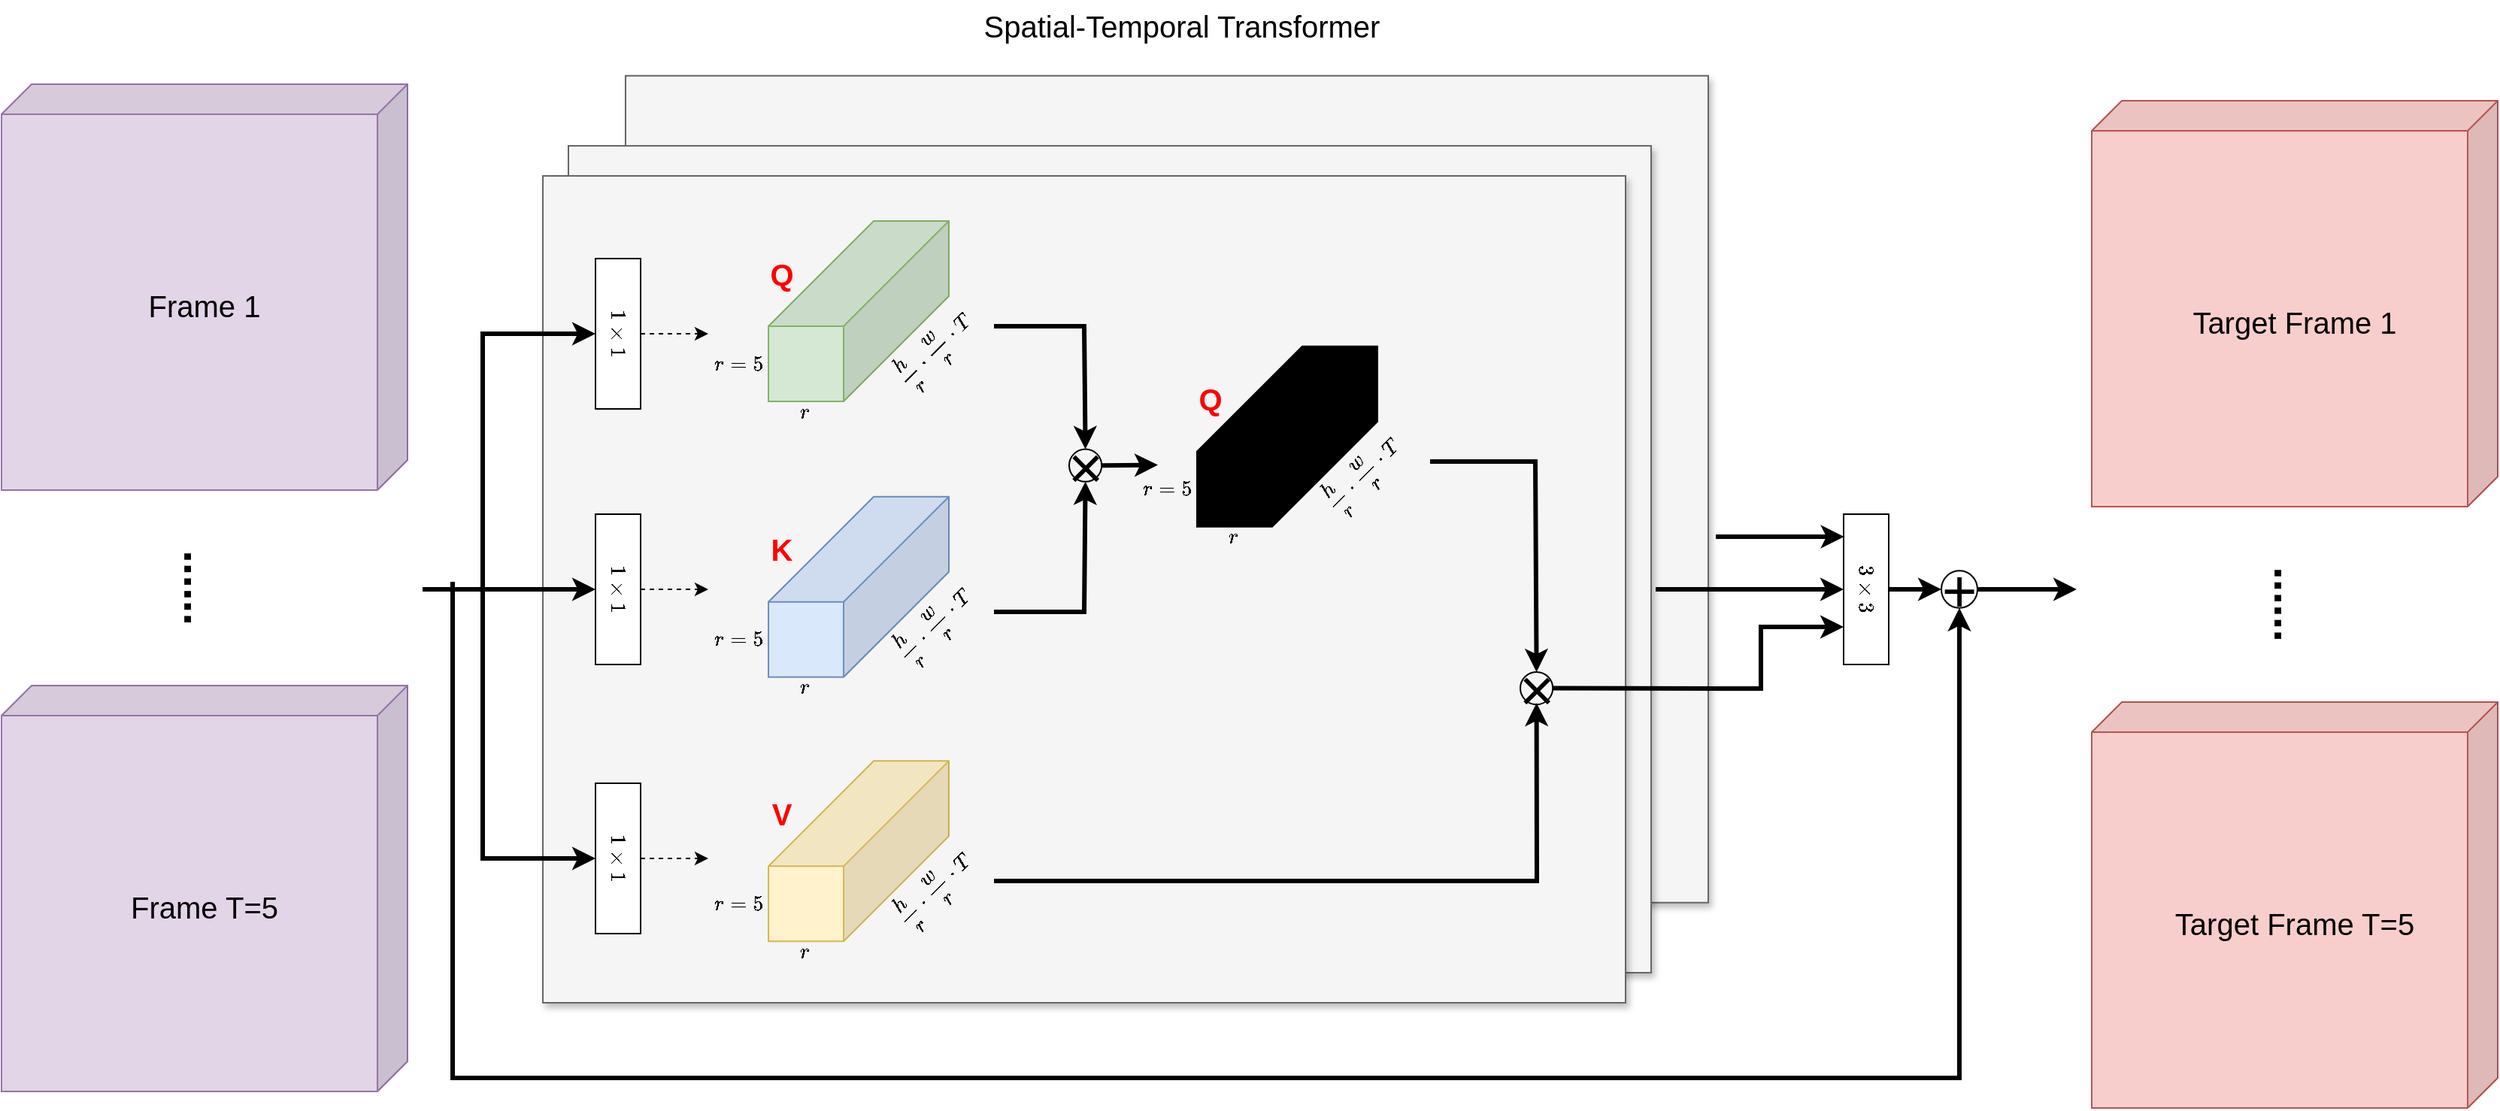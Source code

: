 <mxfile version="26.2.13">
  <diagram name="第 1 页" id="pIs1Afb2l3MKs7CWeh5d">
    <mxGraphModel dx="2725" dy="2191" grid="1" gridSize="10" guides="1" tooltips="1" connect="1" arrows="1" fold="1" page="1" pageScale="1" pageWidth="827" pageHeight="1169" math="1" shadow="0">
      <root>
        <mxCell id="0" />
        <mxCell id="1" parent="0" />
        <mxCell id="wzG9fp-TXqBZrBH7T6T_-55" value="" style="rounded=0;whiteSpace=wrap;html=1;align=center;verticalAlign=middle;fontFamily=Helvetica;fontSize=12;autosize=1;resizable=1;fillColor=#f5f5f5;container=0;movable=1;rotatable=1;deletable=1;editable=1;locked=0;connectable=1;strokeColor=#666666;fontColor=#333333;shadow=1;" vertex="1" parent="1">
          <mxGeometry x="145" y="23.39" width="720" height="550" as="geometry" />
        </mxCell>
        <mxCell id="wzG9fp-TXqBZrBH7T6T_-53" value="" style="rounded=0;whiteSpace=wrap;html=1;align=center;verticalAlign=middle;fontFamily=Helvetica;fontSize=12;autosize=1;resizable=1;fillColor=#f5f5f5;container=0;movable=1;rotatable=1;deletable=1;editable=1;locked=0;connectable=1;strokeColor=#666666;fontColor=#333333;shadow=1;" vertex="1" parent="1">
          <mxGeometry x="107" y="70" width="720" height="550" as="geometry" />
        </mxCell>
        <mxCell id="wzG9fp-TXqBZrBH7T6T_-49" value="" style="rounded=0;whiteSpace=wrap;html=1;align=center;verticalAlign=middle;fontFamily=Helvetica;fontSize=12;autosize=1;resizable=1;fillColor=#f5f5f5;container=0;movable=1;rotatable=1;deletable=1;editable=1;locked=0;connectable=1;strokeColor=#666666;fontColor=#333333;shadow=1;" vertex="1" parent="1">
          <mxGeometry x="90" y="90" width="720" height="550" as="geometry" />
        </mxCell>
        <mxCell id="wzG9fp-TXqBZrBH7T6T_-10" value="" style="group;fontSize=20;" vertex="1" connectable="0" parent="1">
          <mxGeometry x="190" y="116.612" width="248.388" height="176.777" as="geometry" />
        </mxCell>
        <mxCell id="wzG9fp-TXqBZrBH7T6T_-1" value="" style="shape=cube;whiteSpace=wrap;html=1;boundedLbl=1;backgroundOutline=1;darkOpacity=0.05;darkOpacity2=0.1;size=70;flipH=1;fillColor=#d5e8d4;strokeColor=#82b366;container=0;" vertex="1" parent="wzG9fp-TXqBZrBH7T6T_-10">
          <mxGeometry x="50" y="3.388" width="120" height="120" as="geometry" />
        </mxCell>
        <mxCell id="wzG9fp-TXqBZrBH7T6T_-4" value="$$r=5$$" style="text;align=center;verticalAlign=middle;whiteSpace=wrap;rounded=0;html=1;horizontal=1;container=0;" vertex="1" parent="wzG9fp-TXqBZrBH7T6T_-10">
          <mxGeometry y="83.388" width="60" height="30" as="geometry" />
        </mxCell>
        <mxCell id="wzG9fp-TXqBZrBH7T6T_-6" value="$$r$$" style="text;align=center;verticalAlign=middle;whiteSpace=wrap;rounded=0;html=1;horizontal=1;container=0;" vertex="1" parent="wzG9fp-TXqBZrBH7T6T_-10">
          <mxGeometry x="44" y="115.388" width="60" height="30" as="geometry" />
        </mxCell>
        <mxCell id="wzG9fp-TXqBZrBH7T6T_-7" value="$$\frac{h}{r}\cdot \frac{w}{r}\cdot T$$" style="text;html=1;align=center;verticalAlign=middle;whiteSpace=wrap;rounded=0;fontFamily=Helvetica;fontSize=12;fontColor=default;autosize=1;resizable=0;rotation=-45;container=0;" vertex="1" parent="wzG9fp-TXqBZrBH7T6T_-10">
          <mxGeometry x="50" y="73.388" width="220" height="30" as="geometry" />
        </mxCell>
        <mxCell id="wzG9fp-TXqBZrBH7T6T_-9" value="&lt;b&gt;&lt;font style=&quot;color: rgb(255, 0, 0); font-size: 20px;&quot;&gt;Q&lt;/font&gt;&lt;/b&gt;" style="text;html=1;align=center;verticalAlign=middle;whiteSpace=wrap;rounded=0;fontFamily=Helvetica;fontSize=12;fontColor=default;autosize=1;resizable=0;container=0;" vertex="1" parent="wzG9fp-TXqBZrBH7T6T_-10">
          <mxGeometry x="39" y="18.388" width="40" height="40" as="geometry" />
        </mxCell>
        <mxCell id="wzG9fp-TXqBZrBH7T6T_-11" value="" style="group;fontSize=20;" vertex="1" connectable="0" parent="1">
          <mxGeometry x="190" y="300.002" width="248.388" height="176.777" as="geometry" />
        </mxCell>
        <mxCell id="wzG9fp-TXqBZrBH7T6T_-12" value="" style="shape=cube;whiteSpace=wrap;html=1;boundedLbl=1;backgroundOutline=1;darkOpacity=0.05;darkOpacity2=0.1;size=70;flipH=1;fillColor=#dae8fc;strokeColor=#6c8ebf;container=0;" vertex="1" parent="wzG9fp-TXqBZrBH7T6T_-11">
          <mxGeometry x="50" y="3.388" width="120" height="120" as="geometry" />
        </mxCell>
        <mxCell id="wzG9fp-TXqBZrBH7T6T_-13" value="$$r=5$$" style="text;align=center;verticalAlign=middle;whiteSpace=wrap;rounded=0;html=1;horizontal=1;container=0;" vertex="1" parent="wzG9fp-TXqBZrBH7T6T_-11">
          <mxGeometry y="83.388" width="60" height="30" as="geometry" />
        </mxCell>
        <mxCell id="wzG9fp-TXqBZrBH7T6T_-14" value="$$r$$" style="text;align=center;verticalAlign=middle;whiteSpace=wrap;rounded=0;html=1;horizontal=1;container=0;" vertex="1" parent="wzG9fp-TXqBZrBH7T6T_-11">
          <mxGeometry x="44" y="115.388" width="60" height="30" as="geometry" />
        </mxCell>
        <mxCell id="wzG9fp-TXqBZrBH7T6T_-15" value="$$\frac{h}{r}\cdot \frac{w}{r}\cdot T$$" style="text;html=1;align=center;verticalAlign=middle;whiteSpace=wrap;rounded=0;fontFamily=Helvetica;fontSize=12;fontColor=default;autosize=1;resizable=0;rotation=-45;container=0;" vertex="1" parent="wzG9fp-TXqBZrBH7T6T_-11">
          <mxGeometry x="50" y="73.388" width="220" height="30" as="geometry" />
        </mxCell>
        <mxCell id="wzG9fp-TXqBZrBH7T6T_-16" value="&lt;b&gt;&lt;font style=&quot;color: rgb(255, 0, 0); font-size: 20px;&quot;&gt;K&lt;/font&gt;&lt;/b&gt;" style="text;html=1;align=center;verticalAlign=middle;whiteSpace=wrap;rounded=0;fontFamily=Helvetica;fontSize=12;fontColor=default;autosize=1;resizable=0;container=0;" vertex="1" parent="wzG9fp-TXqBZrBH7T6T_-11">
          <mxGeometry x="39" y="18.388" width="40" height="40" as="geometry" />
        </mxCell>
        <mxCell id="wzG9fp-TXqBZrBH7T6T_-17" value="" style="group;fontSize=20;" vertex="1" connectable="0" parent="1">
          <mxGeometry x="190" y="475.782" width="248.388" height="176.777" as="geometry" />
        </mxCell>
        <mxCell id="wzG9fp-TXqBZrBH7T6T_-18" value="" style="shape=cube;whiteSpace=wrap;html=1;boundedLbl=1;backgroundOutline=1;darkOpacity=0.05;darkOpacity2=0.1;size=70;flipH=1;fillColor=#fff2cc;strokeColor=#d6b656;container=0;" vertex="1" parent="wzG9fp-TXqBZrBH7T6T_-17">
          <mxGeometry x="50" y="3.388" width="120" height="120" as="geometry" />
        </mxCell>
        <mxCell id="wzG9fp-TXqBZrBH7T6T_-19" value="$$r=5$$" style="text;align=center;verticalAlign=middle;whiteSpace=wrap;rounded=0;html=1;horizontal=1;container=0;" vertex="1" parent="wzG9fp-TXqBZrBH7T6T_-17">
          <mxGeometry y="83.388" width="60" height="30" as="geometry" />
        </mxCell>
        <mxCell id="wzG9fp-TXqBZrBH7T6T_-20" value="$$r$$" style="text;align=center;verticalAlign=middle;whiteSpace=wrap;rounded=0;html=1;horizontal=1;container=0;" vertex="1" parent="wzG9fp-TXqBZrBH7T6T_-17">
          <mxGeometry x="44" y="115.388" width="60" height="30" as="geometry" />
        </mxCell>
        <mxCell id="wzG9fp-TXqBZrBH7T6T_-21" value="$$\frac{h}{r}\cdot \frac{w}{r}\cdot T$$" style="text;html=1;align=center;verticalAlign=middle;whiteSpace=wrap;rounded=0;fontFamily=Helvetica;fontSize=12;fontColor=default;autosize=1;resizable=0;rotation=-45;container=0;" vertex="1" parent="wzG9fp-TXqBZrBH7T6T_-17">
          <mxGeometry x="50" y="73.388" width="220" height="30" as="geometry" />
        </mxCell>
        <mxCell id="wzG9fp-TXqBZrBH7T6T_-22" value="&lt;b&gt;&lt;font style=&quot;color: rgb(255, 0, 0); font-size: 20px;&quot;&gt;V&lt;/font&gt;&lt;/b&gt;" style="text;html=1;align=center;verticalAlign=middle;whiteSpace=wrap;rounded=0;fontFamily=Helvetica;fontSize=12;fontColor=default;autosize=1;resizable=0;container=0;" vertex="1" parent="wzG9fp-TXqBZrBH7T6T_-17">
          <mxGeometry x="39" y="18.388" width="40" height="40" as="geometry" />
        </mxCell>
        <mxCell id="wzG9fp-TXqBZrBH7T6T_-25" value="$$1 \times 1$$" style="rounded=0;whiteSpace=wrap;html=1;align=center;verticalAlign=middle;fontFamily=Helvetica;fontSize=12;fontColor=default;autosize=1;resizable=0;fillColor=default;gradientColor=none;rotation=90;" vertex="1" parent="1">
          <mxGeometry x="90" y="180" width="100" height="30" as="geometry" />
        </mxCell>
        <mxCell id="wzG9fp-TXqBZrBH7T6T_-26" value="$$1 \times 1$$" style="rounded=0;whiteSpace=wrap;html=1;align=center;verticalAlign=middle;fontFamily=Helvetica;fontSize=12;fontColor=default;autosize=1;resizable=0;fillColor=default;gradientColor=none;rotation=90;" vertex="1" parent="1">
          <mxGeometry x="90" y="350" width="100" height="30" as="geometry" />
        </mxCell>
        <mxCell id="wzG9fp-TXqBZrBH7T6T_-27" value="$$1 \times 1$$" style="rounded=0;whiteSpace=wrap;html=1;align=center;verticalAlign=middle;fontFamily=Helvetica;fontSize=12;fontColor=default;autosize=1;resizable=0;fillColor=default;gradientColor=none;rotation=90;" vertex="1" parent="1">
          <mxGeometry x="90" y="529" width="100" height="30" as="geometry" />
        </mxCell>
        <mxCell id="wzG9fp-TXqBZrBH7T6T_-28" value="" style="endArrow=classic;html=1;rounded=0;fontFamily=Helvetica;fontSize=12;fontColor=default;autosize=1;resizable=0;exitX=0.5;exitY=0;exitDx=0;exitDy=0;dashed=1;" edge="1" parent="1" source="wzG9fp-TXqBZrBH7T6T_-25">
          <mxGeometry width="50" height="50" relative="1" as="geometry">
            <mxPoint x="250" y="420" as="sourcePoint" />
            <mxPoint x="200" y="195" as="targetPoint" />
          </mxGeometry>
        </mxCell>
        <mxCell id="wzG9fp-TXqBZrBH7T6T_-29" value="" style="endArrow=classic;html=1;rounded=0;fontFamily=Helvetica;fontSize=12;fontColor=default;autosize=1;resizable=0;exitX=0.5;exitY=0;exitDx=0;exitDy=0;dashed=1;strokeColor=default;align=center;verticalAlign=middle;labelBackgroundColor=default;" edge="1" parent="1" source="wzG9fp-TXqBZrBH7T6T_-26">
          <mxGeometry width="50" height="50" relative="1" as="geometry">
            <mxPoint x="165" y="205" as="sourcePoint" />
            <mxPoint x="200" y="365" as="targetPoint" />
          </mxGeometry>
        </mxCell>
        <mxCell id="wzG9fp-TXqBZrBH7T6T_-30" value="" style="endArrow=classic;html=1;rounded=0;fontFamily=Helvetica;fontSize=12;fontColor=default;autosize=1;resizable=0;exitX=0.5;exitY=0;exitDx=0;exitDy=0;dashed=1;strokeColor=default;align=center;verticalAlign=middle;labelBackgroundColor=default;" edge="1" parent="1" source="wzG9fp-TXqBZrBH7T6T_-27">
          <mxGeometry width="50" height="50" relative="1" as="geometry">
            <mxPoint x="165" y="374" as="sourcePoint" />
            <mxPoint x="200" y="544" as="targetPoint" />
          </mxGeometry>
        </mxCell>
        <mxCell id="wzG9fp-TXqBZrBH7T6T_-34" value="&lt;font style=&quot;font-size: 40px;&quot;&gt;×&lt;/font&gt;" style="ellipse;whiteSpace=wrap;html=1;align=center;verticalAlign=middle;fontFamily=Helvetica;fontSize=12;fontColor=default;autosize=1;resizable=1;fillColor=none;gradientColor=none;movable=1;rotatable=1;deletable=1;editable=1;locked=0;connectable=1;" vertex="1" parent="1">
          <mxGeometry x="440" y="271.78" width="21.61" height="21.61" as="geometry" />
        </mxCell>
        <mxCell id="wzG9fp-TXqBZrBH7T6T_-35" value="&lt;font style=&quot;font-size: 40px;&quot;&gt;×&lt;/font&gt;" style="ellipse;whiteSpace=wrap;html=1;align=center;verticalAlign=middle;fontFamily=Helvetica;fontSize=12;fontColor=default;autosize=1;resizable=1;fillColor=none;gradientColor=none;movable=1;rotatable=1;deletable=1;editable=1;locked=0;connectable=1;" vertex="1" parent="1">
          <mxGeometry x="740" y="420" width="21.61" height="21.61" as="geometry" />
        </mxCell>
        <mxCell id="wzG9fp-TXqBZrBH7T6T_-36" value="" style="group;fontSize=20;" vertex="1" connectable="0" parent="1">
          <mxGeometry x="475" y="200.002" width="390" height="419.998" as="geometry" />
        </mxCell>
        <mxCell id="wzG9fp-TXqBZrBH7T6T_-37" value="" style="shape=cube;whiteSpace=wrap;html=1;boundedLbl=1;backgroundOutline=1;darkOpacity=0.05;darkOpacity2=0.1;size=70;flipH=1;fillColor=light-dark(#c4d0e2, #512d2b);strokeColor=light-dark(#000000, #d7817e);container=0;gradientColor=light-dark(#bfd0be, #EDEDED);" vertex="1" parent="wzG9fp-TXqBZrBH7T6T_-36">
          <mxGeometry x="50" y="3.388" width="120" height="120" as="geometry" />
        </mxCell>
        <mxCell id="wzG9fp-TXqBZrBH7T6T_-38" value="$$r=5$$" style="text;align=center;verticalAlign=middle;whiteSpace=wrap;rounded=0;html=1;horizontal=1;container=0;" vertex="1" parent="wzG9fp-TXqBZrBH7T6T_-36">
          <mxGeometry y="83.388" width="60" height="30" as="geometry" />
        </mxCell>
        <mxCell id="wzG9fp-TXqBZrBH7T6T_-39" value="$$r$$" style="text;align=center;verticalAlign=middle;whiteSpace=wrap;rounded=0;html=1;horizontal=1;container=0;" vertex="1" parent="wzG9fp-TXqBZrBH7T6T_-36">
          <mxGeometry x="44" y="115.388" width="60" height="30" as="geometry" />
        </mxCell>
        <mxCell id="wzG9fp-TXqBZrBH7T6T_-40" value="$$\frac{h}{r}\cdot \frac{w}{r}\cdot T$$" style="text;html=1;align=center;verticalAlign=middle;whiteSpace=wrap;rounded=0;fontFamily=Helvetica;fontSize=12;fontColor=default;autosize=1;resizable=0;rotation=-45;container=0;" vertex="1" parent="wzG9fp-TXqBZrBH7T6T_-36">
          <mxGeometry x="50" y="73.388" width="220" height="30" as="geometry" />
        </mxCell>
        <mxCell id="wzG9fp-TXqBZrBH7T6T_-41" value="&lt;b&gt;&lt;font style=&quot;color: rgb(255, 0, 0); font-size: 20px;&quot;&gt;Q&lt;/font&gt;&lt;/b&gt;" style="text;html=1;align=center;verticalAlign=middle;whiteSpace=wrap;rounded=0;fontFamily=Helvetica;fontSize=12;fontColor=default;autosize=1;resizable=0;container=0;" vertex="1" parent="wzG9fp-TXqBZrBH7T6T_-36">
          <mxGeometry x="39" y="18.388" width="40" height="40" as="geometry" />
        </mxCell>
        <mxCell id="wzG9fp-TXqBZrBH7T6T_-42" value="" style="endArrow=classic;html=1;rounded=0;fontFamily=Helvetica;fontSize=12;fontColor=default;autosize=1;resizable=0;entryX=0.5;entryY=0;entryDx=0;entryDy=0;strokeColor=default;strokeWidth=3;align=center;verticalAlign=middle;labelBackgroundColor=default;" edge="1" parent="1" target="wzG9fp-TXqBZrBH7T6T_-34">
          <mxGeometry width="50" height="50" relative="1" as="geometry">
            <mxPoint x="390" y="190" as="sourcePoint" />
            <mxPoint x="570" y="260" as="targetPoint" />
            <Array as="points">
              <mxPoint x="450" y="190" />
            </Array>
          </mxGeometry>
        </mxCell>
        <mxCell id="wzG9fp-TXqBZrBH7T6T_-43" value="" style="endArrow=classic;html=1;rounded=0;fontFamily=Helvetica;fontSize=12;fontColor=default;autosize=1;resizable=0;entryX=0.5;entryY=1;entryDx=0;entryDy=0;strokeColor=default;strokeWidth=3;align=center;verticalAlign=middle;labelBackgroundColor=default;" edge="1" parent="1" target="wzG9fp-TXqBZrBH7T6T_-34">
          <mxGeometry width="50" height="50" relative="1" as="geometry">
            <mxPoint x="390" y="380" as="sourcePoint" />
            <mxPoint x="570" y="260" as="targetPoint" />
            <Array as="points">
              <mxPoint x="450" y="380" />
            </Array>
          </mxGeometry>
        </mxCell>
        <mxCell id="wzG9fp-TXqBZrBH7T6T_-44" value="" style="endArrow=classic;html=1;rounded=0;fontFamily=Helvetica;fontSize=12;fontColor=default;autosize=1;resizable=0;exitX=1;exitY=0.5;exitDx=0;exitDy=0;entryX=0.4;entryY=-0.036;entryDx=0;entryDy=0;entryPerimeter=0;strokeColor=default;strokeWidth=3;align=center;verticalAlign=middle;labelBackgroundColor=default;" edge="1" parent="1" source="wzG9fp-TXqBZrBH7T6T_-34" target="wzG9fp-TXqBZrBH7T6T_-38">
          <mxGeometry width="50" height="50" relative="1" as="geometry">
            <mxPoint x="500" y="390" as="sourcePoint" />
            <mxPoint x="550" y="340" as="targetPoint" />
          </mxGeometry>
        </mxCell>
        <mxCell id="wzG9fp-TXqBZrBH7T6T_-45" value="" style="endArrow=classic;html=1;rounded=0;fontFamily=Helvetica;fontSize=12;fontColor=default;autosize=1;resizable=0;entryX=0.5;entryY=1;entryDx=0;entryDy=0;strokeColor=default;strokeWidth=3;align=center;verticalAlign=middle;labelBackgroundColor=default;" edge="1" parent="1">
          <mxGeometry width="50" height="50" relative="1" as="geometry">
            <mxPoint x="390" y="559" as="sourcePoint" />
            <mxPoint x="750.805" y="440.61" as="targetPoint" />
            <Array as="points">
              <mxPoint x="751" y="559" />
            </Array>
          </mxGeometry>
        </mxCell>
        <mxCell id="wzG9fp-TXqBZrBH7T6T_-46" value="" style="endArrow=classic;html=1;rounded=0;fontFamily=Helvetica;fontSize=12;fontColor=default;autosize=1;resizable=0;entryX=0.5;entryY=0;entryDx=0;entryDy=0;strokeColor=default;strokeWidth=3;align=center;verticalAlign=middle;labelBackgroundColor=default;" edge="1" parent="1" target="wzG9fp-TXqBZrBH7T6T_-35">
          <mxGeometry width="50" height="50" relative="1" as="geometry">
            <mxPoint x="680" y="280" as="sourcePoint" />
            <mxPoint x="550" y="380" as="targetPoint" />
            <Array as="points">
              <mxPoint x="750" y="280" />
            </Array>
          </mxGeometry>
        </mxCell>
        <mxCell id="wzG9fp-TXqBZrBH7T6T_-47" value="$$3 \times 3$$" style="rounded=0;whiteSpace=wrap;html=1;align=center;verticalAlign=middle;fontFamily=Helvetica;fontSize=12;fontColor=default;autosize=1;resizable=0;fillColor=default;gradientColor=none;rotation=90;" vertex="1" parent="1">
          <mxGeometry x="920" y="350" width="100" height="30" as="geometry" />
        </mxCell>
        <mxCell id="wzG9fp-TXqBZrBH7T6T_-56" value="&lt;font style=&quot;font-size: 20px;&quot;&gt;Spatial-Temporal Transformer&lt;/font&gt;&lt;div&gt;&lt;br&gt;&lt;/div&gt;" style="text;html=1;align=center;verticalAlign=middle;whiteSpace=wrap;rounded=0;fontFamily=Helvetica;fontSize=12;fontColor=default;autosize=1;resizable=0;" vertex="1" parent="1">
          <mxGeometry x="370" y="-26.61" width="290" height="50" as="geometry" />
        </mxCell>
        <mxCell id="wzG9fp-TXqBZrBH7T6T_-57" value="" style="endArrow=classic;html=1;rounded=0;fontFamily=Helvetica;fontSize=12;fontColor=default;autosize=1;resizable=0;exitX=1;exitY=0.5;exitDx=0;exitDy=0;entryX=0.75;entryY=1;entryDx=0;entryDy=0;strokeWidth=3;strokeColor=default;align=center;verticalAlign=middle;labelBackgroundColor=default;" edge="1" parent="1" source="wzG9fp-TXqBZrBH7T6T_-35" target="wzG9fp-TXqBZrBH7T6T_-47">
          <mxGeometry width="50" height="50" relative="1" as="geometry">
            <mxPoint x="490" y="420" as="sourcePoint" />
            <mxPoint x="540" y="370" as="targetPoint" />
            <Array as="points">
              <mxPoint x="900" y="431" />
              <mxPoint x="900" y="390" />
            </Array>
          </mxGeometry>
        </mxCell>
        <mxCell id="wzG9fp-TXqBZrBH7T6T_-58" value="" style="endArrow=classic;html=1;rounded=0;fontFamily=Helvetica;fontSize=12;fontColor=default;autosize=1;resizable=0;entryX=0.5;entryY=1;entryDx=0;entryDy=0;strokeColor=default;strokeWidth=3;align=center;verticalAlign=middle;labelBackgroundColor=default;" edge="1" parent="1" target="wzG9fp-TXqBZrBH7T6T_-47">
          <mxGeometry width="50" height="50" relative="1" as="geometry">
            <mxPoint x="830" y="365" as="sourcePoint" />
            <mxPoint x="770" y="290" as="targetPoint" />
          </mxGeometry>
        </mxCell>
        <mxCell id="wzG9fp-TXqBZrBH7T6T_-59" value="" style="endArrow=classic;html=1;rounded=0;fontFamily=Helvetica;fontSize=12;fontColor=default;autosize=1;resizable=0;entryX=0.15;entryY=0.99;entryDx=0;entryDy=0;entryPerimeter=0;strokeColor=default;strokeWidth=3;align=center;verticalAlign=middle;labelBackgroundColor=default;" edge="1" parent="1" target="wzG9fp-TXqBZrBH7T6T_-47">
          <mxGeometry width="50" height="50" relative="1" as="geometry">
            <mxPoint x="870" y="330" as="sourcePoint" />
            <mxPoint x="965" y="375" as="targetPoint" />
          </mxGeometry>
        </mxCell>
        <mxCell id="wzG9fp-TXqBZrBH7T6T_-60" value="&lt;font style=&quot;font-size: 40px;&quot;&gt;+&lt;/font&gt;" style="ellipse;whiteSpace=wrap;html=1;align=center;verticalAlign=middle;fontFamily=Helvetica;fontSize=12;fontColor=default;autosize=1;resizable=1;fillColor=none;gradientColor=none;movable=1;rotatable=1;deletable=1;editable=1;locked=0;connectable=1;" vertex="1" parent="1">
          <mxGeometry x="1020" y="352.6" width="24" height="24.8" as="geometry" />
        </mxCell>
        <mxCell id="wzG9fp-TXqBZrBH7T6T_-61" value="" style="endArrow=classic;html=1;rounded=0;fontFamily=Helvetica;fontSize=12;fontColor=default;autosize=1;resizable=0;entryX=0;entryY=0.5;entryDx=0;entryDy=0;strokeColor=default;strokeWidth=3;align=center;verticalAlign=middle;labelBackgroundColor=default;exitX=0.5;exitY=0;exitDx=0;exitDy=0;" edge="1" parent="1" source="wzG9fp-TXqBZrBH7T6T_-47" target="wzG9fp-TXqBZrBH7T6T_-60">
          <mxGeometry width="50" height="50" relative="1" as="geometry">
            <mxPoint x="840" y="375" as="sourcePoint" />
            <mxPoint x="965" y="375" as="targetPoint" />
          </mxGeometry>
        </mxCell>
        <mxCell id="wzG9fp-TXqBZrBH7T6T_-66" value="" style="group" vertex="1" connectable="0" parent="1">
          <mxGeometry x="-270" y="29" width="270" height="270" as="geometry" />
        </mxCell>
        <mxCell id="wzG9fp-TXqBZrBH7T6T_-62" value="" style="shape=cube;whiteSpace=wrap;html=1;boundedLbl=1;backgroundOutline=1;darkOpacity=0.05;darkOpacity2=0.1;align=center;verticalAlign=middle;fontFamily=Helvetica;fontSize=12;autosize=1;resizable=1;fillColor=#e1d5e7;flipH=1;movable=1;rotatable=1;deletable=1;editable=1;locked=0;connectable=1;strokeColor=#9673a6;" vertex="1" parent="wzG9fp-TXqBZrBH7T6T_-66">
          <mxGeometry width="270" height="270" as="geometry" />
        </mxCell>
        <mxCell id="wzG9fp-TXqBZrBH7T6T_-65" value="&lt;font style=&quot;font-size: 20px;&quot;&gt;Frame 1&lt;/font&gt;" style="text;html=1;align=center;verticalAlign=middle;whiteSpace=wrap;rounded=0;fontFamily=Helvetica;fontSize=12;fontColor=default;autosize=1;resizable=0;" vertex="1" parent="wzG9fp-TXqBZrBH7T6T_-66">
          <mxGeometry x="85" y="126.61" width="100" height="40" as="geometry" />
        </mxCell>
        <mxCell id="wzG9fp-TXqBZrBH7T6T_-67" value="" style="group" vertex="1" connectable="0" parent="1">
          <mxGeometry x="-270" y="429" width="270" height="270" as="geometry" />
        </mxCell>
        <mxCell id="wzG9fp-TXqBZrBH7T6T_-68" value="" style="shape=cube;whiteSpace=wrap;html=1;boundedLbl=1;backgroundOutline=1;darkOpacity=0.05;darkOpacity2=0.1;align=center;verticalAlign=middle;fontFamily=Helvetica;fontSize=12;autosize=1;resizable=1;fillColor=#e1d5e7;flipH=1;movable=1;rotatable=1;deletable=1;editable=1;locked=0;connectable=1;strokeColor=#9673a6;" vertex="1" parent="wzG9fp-TXqBZrBH7T6T_-67">
          <mxGeometry width="270" height="270" as="geometry" />
        </mxCell>
        <mxCell id="wzG9fp-TXqBZrBH7T6T_-69" value="&lt;font style=&quot;font-size: 20px;&quot;&gt;Frame T=5&lt;/font&gt;" style="text;html=1;align=center;verticalAlign=middle;whiteSpace=wrap;rounded=0;fontFamily=Helvetica;fontSize=12;fontColor=default;autosize=1;resizable=0;" vertex="1" parent="wzG9fp-TXqBZrBH7T6T_-67">
          <mxGeometry x="75" y="126.61" width="120" height="40" as="geometry" />
        </mxCell>
        <mxCell id="wzG9fp-TXqBZrBH7T6T_-70" value="&lt;b&gt;&lt;font style=&quot;font-size: 30px;&quot;&gt;......&lt;/font&gt;&lt;/b&gt;" style="text;html=1;align=center;verticalAlign=middle;whiteSpace=wrap;rounded=0;fontFamily=Helvetica;fontSize=12;fontColor=default;autosize=1;resizable=0;rotation=-90;" vertex="1" parent="1">
          <mxGeometry x="-190" y="339" width="70" height="50" as="geometry" />
        </mxCell>
        <mxCell id="wzG9fp-TXqBZrBH7T6T_-72" value="" style="endArrow=classic;html=1;rounded=0;strokeColor=default;strokeWidth=3;align=center;verticalAlign=middle;fontFamily=Helvetica;fontSize=12;fontColor=default;labelBackgroundColor=default;autosize=1;resizable=0;entryX=0.5;entryY=1;entryDx=0;entryDy=0;" edge="1" parent="1" target="wzG9fp-TXqBZrBH7T6T_-26">
          <mxGeometry width="50" height="50" relative="1" as="geometry">
            <mxPoint x="10" y="365" as="sourcePoint" />
            <mxPoint x="50" y="320" as="targetPoint" />
          </mxGeometry>
        </mxCell>
        <mxCell id="wzG9fp-TXqBZrBH7T6T_-74" value="" style="endArrow=classic;html=1;rounded=0;strokeColor=default;strokeWidth=3;align=center;verticalAlign=middle;fontFamily=Helvetica;fontSize=12;fontColor=default;labelBackgroundColor=default;autosize=1;resizable=0;entryX=0.5;entryY=1;entryDx=0;entryDy=0;" edge="1" parent="1" target="wzG9fp-TXqBZrBH7T6T_-25">
          <mxGeometry width="50" height="50" relative="1" as="geometry">
            <mxPoint x="50" y="360" as="sourcePoint" />
            <mxPoint x="80" y="269" as="targetPoint" />
            <Array as="points">
              <mxPoint x="50" y="195" />
            </Array>
          </mxGeometry>
        </mxCell>
        <mxCell id="wzG9fp-TXqBZrBH7T6T_-75" value="" style="endArrow=classic;html=1;rounded=0;strokeColor=default;strokeWidth=3;align=center;verticalAlign=middle;fontFamily=Helvetica;fontSize=12;fontColor=default;labelBackgroundColor=default;autosize=1;resizable=0;entryX=0.5;entryY=1;entryDx=0;entryDy=0;" edge="1" parent="1" target="wzG9fp-TXqBZrBH7T6T_-27">
          <mxGeometry width="50" height="50" relative="1" as="geometry">
            <mxPoint x="50" y="360" as="sourcePoint" />
            <mxPoint x="80" y="430" as="targetPoint" />
            <Array as="points">
              <mxPoint x="50" y="544" />
            </Array>
          </mxGeometry>
        </mxCell>
        <mxCell id="wzG9fp-TXqBZrBH7T6T_-76" value="" style="endArrow=classic;html=1;rounded=0;strokeColor=default;strokeWidth=3;align=center;verticalAlign=middle;fontFamily=Helvetica;fontSize=12;fontColor=default;labelBackgroundColor=default;autosize=1;resizable=0;entryX=0.5;entryY=1;entryDx=0;entryDy=0;" edge="1" parent="1" target="wzG9fp-TXqBZrBH7T6T_-60">
          <mxGeometry width="50" height="50" relative="1" as="geometry">
            <mxPoint x="30" y="360" as="sourcePoint" />
            <mxPoint x="1042" y="367.4" as="targetPoint" />
            <Array as="points">
              <mxPoint x="30" y="690" />
              <mxPoint x="1032" y="690" />
            </Array>
          </mxGeometry>
        </mxCell>
        <mxCell id="wzG9fp-TXqBZrBH7T6T_-85" value="" style="group" vertex="1" connectable="0" parent="1">
          <mxGeometry x="1120" y="40" width="270" height="270" as="geometry" />
        </mxCell>
        <mxCell id="wzG9fp-TXqBZrBH7T6T_-86" value="" style="shape=cube;whiteSpace=wrap;html=1;boundedLbl=1;backgroundOutline=1;darkOpacity=0.05;darkOpacity2=0.1;align=center;verticalAlign=middle;fontFamily=Helvetica;fontSize=12;autosize=1;resizable=1;fillColor=#f8cecc;flipH=1;movable=1;rotatable=1;deletable=1;editable=1;locked=0;connectable=1;strokeColor=#b85450;" vertex="1" parent="wzG9fp-TXqBZrBH7T6T_-85">
          <mxGeometry width="270" height="270" as="geometry" />
        </mxCell>
        <mxCell id="wzG9fp-TXqBZrBH7T6T_-87" value="&lt;font style=&quot;font-size: 20px;&quot;&gt;Target Frame 1&lt;/font&gt;" style="text;html=1;align=center;verticalAlign=middle;whiteSpace=wrap;rounded=0;fontFamily=Helvetica;fontSize=12;fontColor=default;autosize=1;resizable=0;" vertex="1" parent="wzG9fp-TXqBZrBH7T6T_-85">
          <mxGeometry x="55" y="126.61" width="160" height="40" as="geometry" />
        </mxCell>
        <mxCell id="wzG9fp-TXqBZrBH7T6T_-88" value="" style="group" vertex="1" connectable="0" parent="1">
          <mxGeometry x="1120" y="440" width="270" height="270" as="geometry" />
        </mxCell>
        <mxCell id="wzG9fp-TXqBZrBH7T6T_-89" value="" style="shape=cube;whiteSpace=wrap;html=1;boundedLbl=1;backgroundOutline=1;darkOpacity=0.05;darkOpacity2=0.1;align=center;verticalAlign=middle;fontFamily=Helvetica;fontSize=12;autosize=1;resizable=1;fillColor=#f8cecc;flipH=1;movable=1;rotatable=1;deletable=1;editable=1;locked=0;connectable=1;strokeColor=#b85450;" vertex="1" parent="wzG9fp-TXqBZrBH7T6T_-88">
          <mxGeometry width="270" height="270" as="geometry" />
        </mxCell>
        <mxCell id="wzG9fp-TXqBZrBH7T6T_-90" value="&lt;font style=&quot;font-size: 20px;&quot;&gt;Target Frame T=5&lt;/font&gt;" style="text;html=1;align=center;verticalAlign=middle;whiteSpace=wrap;rounded=0;fontFamily=Helvetica;fontSize=12;fontColor=default;autosize=1;resizable=0;" vertex="1" parent="wzG9fp-TXqBZrBH7T6T_-88">
          <mxGeometry x="45" y="126.61" width="180" height="40" as="geometry" />
        </mxCell>
        <mxCell id="wzG9fp-TXqBZrBH7T6T_-91" value="&lt;b&gt;&lt;font style=&quot;font-size: 30px;&quot;&gt;......&lt;/font&gt;&lt;/b&gt;" style="text;html=1;align=center;verticalAlign=middle;whiteSpace=wrap;rounded=0;fontFamily=Helvetica;fontSize=12;fontColor=default;autosize=1;resizable=0;rotation=-90;" vertex="1" parent="1">
          <mxGeometry x="1200" y="350" width="70" height="50" as="geometry" />
        </mxCell>
        <mxCell id="wzG9fp-TXqBZrBH7T6T_-92" value="" style="endArrow=classic;html=1;rounded=0;strokeColor=default;strokeWidth=3;align=center;verticalAlign=middle;fontFamily=Helvetica;fontSize=12;fontColor=default;labelBackgroundColor=default;autosize=1;resizable=0;exitX=1;exitY=0.5;exitDx=0;exitDy=0;" edge="1" parent="1" source="wzG9fp-TXqBZrBH7T6T_-60">
          <mxGeometry width="50" height="50" relative="1" as="geometry">
            <mxPoint x="720" y="330" as="sourcePoint" />
            <mxPoint x="1110" y="365" as="targetPoint" />
          </mxGeometry>
        </mxCell>
      </root>
    </mxGraphModel>
  </diagram>
</mxfile>
